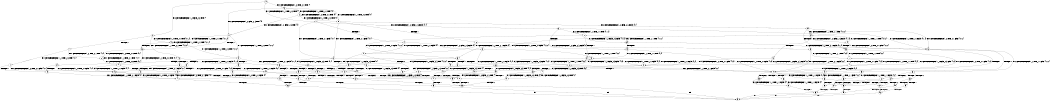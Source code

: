 digraph BCG {
size = "7, 10.5";
center = TRUE;
node [shape = circle];
0 [peripheries = 2];
0 -> 1 [label = "EX !1 !ATOMIC_EXCH_BRANCH (1, +1, TRUE, +0, 2, TRUE) !{}"];
0 -> 2 [label = "EX !2 !ATOMIC_EXCH_BRANCH (1, +0, FALSE, +0, 3, TRUE) !{}"];
0 -> 3 [label = "EX !0 !ATOMIC_EXCH_BRANCH (1, +0, TRUE, +0, 1, TRUE) !{}"];
1 -> 4 [label = "TERMINATE !1"];
1 -> 5 [label = "EX !2 !ATOMIC_EXCH_BRANCH (1, +0, FALSE, +0, 3, FALSE) !{0, 1}"];
1 -> 6 [label = "EX !0 !ATOMIC_EXCH_BRANCH (1, +0, TRUE, +0, 1, FALSE) !{0, 1}"];
2 -> 7 [label = "TERMINATE !2"];
2 -> 8 [label = "EX !1 !ATOMIC_EXCH_BRANCH (1, +1, TRUE, +0, 2, TRUE) !{0, 1, 2}"];
2 -> 9 [label = "EX !0 !ATOMIC_EXCH_BRANCH (1, +0, TRUE, +0, 1, TRUE) !{0, 1, 2}"];
3 -> 10 [label = "EX !1 !ATOMIC_EXCH_BRANCH (1, +1, TRUE, +0, 2, TRUE) !{0}"];
3 -> 11 [label = "EX !2 !ATOMIC_EXCH_BRANCH (1, +0, FALSE, +0, 3, TRUE) !{0}"];
3 -> 12 [label = "EX !0 !ATOMIC_EXCH_BRANCH (1, +0, TRUE, +0, 1, TRUE) !{0}"];
4 -> 13 [label = "EX !2 !ATOMIC_EXCH_BRANCH (1, +0, FALSE, +0, 3, FALSE) !{0}"];
4 -> 14 [label = "EX !0 !ATOMIC_EXCH_BRANCH (1, +0, TRUE, +0, 1, FALSE) !{0}"];
5 -> 15 [label = "TERMINATE !1"];
5 -> 16 [label = "EX !0 !ATOMIC_EXCH_BRANCH (1, +0, TRUE, +0, 1, FALSE) !{0, 1, 2}"];
5 -> 17 [label = "EX !2 !ATOMIC_EXCH_BRANCH (1, +1, TRUE, +1, 1, TRUE) !{0, 1, 2}"];
6 -> 18 [label = "TERMINATE !1"];
6 -> 19 [label = "TERMINATE !0"];
6 -> 20 [label = "EX !2 !ATOMIC_EXCH_BRANCH (1, +0, FALSE, +0, 3, TRUE) !{0, 1}"];
7 -> 21 [label = "EX !1 !ATOMIC_EXCH_BRANCH (1, +1, TRUE, +0, 2, TRUE) !{0, 1}"];
7 -> 22 [label = "EX !0 !ATOMIC_EXCH_BRANCH (1, +0, TRUE, +0, 1, TRUE) !{0, 1}"];
8 -> 23 [label = "TERMINATE !1"];
8 -> 24 [label = "TERMINATE !2"];
8 -> 25 [label = "EX !0 !ATOMIC_EXCH_BRANCH (1, +0, TRUE, +0, 1, FALSE) !{0, 1, 2}"];
9 -> 26 [label = "TERMINATE !2"];
9 -> 27 [label = "EX !1 !ATOMIC_EXCH_BRANCH (1, +1, TRUE, +0, 2, TRUE) !{0, 1, 2}"];
9 -> 9 [label = "EX !0 !ATOMIC_EXCH_BRANCH (1, +0, TRUE, +0, 1, TRUE) !{0, 1, 2}"];
10 -> 28 [label = "TERMINATE !1"];
10 -> 29 [label = "EX !2 !ATOMIC_EXCH_BRANCH (1, +0, FALSE, +0, 3, FALSE) !{0, 1}"];
10 -> 6 [label = "EX !0 !ATOMIC_EXCH_BRANCH (1, +0, TRUE, +0, 1, FALSE) !{0, 1}"];
11 -> 26 [label = "TERMINATE !2"];
11 -> 27 [label = "EX !1 !ATOMIC_EXCH_BRANCH (1, +1, TRUE, +0, 2, TRUE) !{0, 1, 2}"];
11 -> 9 [label = "EX !0 !ATOMIC_EXCH_BRANCH (1, +0, TRUE, +0, 1, TRUE) !{0, 1, 2}"];
12 -> 10 [label = "EX !1 !ATOMIC_EXCH_BRANCH (1, +1, TRUE, +0, 2, TRUE) !{0}"];
12 -> 11 [label = "EX !2 !ATOMIC_EXCH_BRANCH (1, +0, FALSE, +0, 3, TRUE) !{0}"];
12 -> 12 [label = "EX !0 !ATOMIC_EXCH_BRANCH (1, +0, TRUE, +0, 1, TRUE) !{0}"];
13 -> 30 [label = "EX !0 !ATOMIC_EXCH_BRANCH (1, +0, TRUE, +0, 1, FALSE) !{0, 2}"];
13 -> 31 [label = "EX !2 !ATOMIC_EXCH_BRANCH (1, +1, TRUE, +1, 1, TRUE) !{0, 2}"];
14 -> 32 [label = "TERMINATE !0"];
14 -> 33 [label = "EX !2 !ATOMIC_EXCH_BRANCH (1, +0, FALSE, +0, 3, TRUE) !{0}"];
15 -> 30 [label = "EX !0 !ATOMIC_EXCH_BRANCH (1, +0, TRUE, +0, 1, FALSE) !{0, 2}"];
15 -> 31 [label = "EX !2 !ATOMIC_EXCH_BRANCH (1, +1, TRUE, +1, 1, TRUE) !{0, 2}"];
16 -> 34 [label = "TERMINATE !1"];
16 -> 35 [label = "TERMINATE !0"];
16 -> 36 [label = "EX !2 !ATOMIC_EXCH_BRANCH (1, +1, TRUE, +1, 1, FALSE) !{0, 1, 2}"];
17 -> 37 [label = "TERMINATE !1"];
17 -> 38 [label = "EX !0 !ATOMIC_EXCH_BRANCH (1, +0, TRUE, +0, 1, FALSE) !{0, 1, 2}"];
17 -> 39 [label = "EX !2 !ATOMIC_EXCH_BRANCH (1, +0, FALSE, +0, 3, FALSE) !{0, 1, 2}"];
18 -> 32 [label = "TERMINATE !0"];
18 -> 33 [label = "EX !2 !ATOMIC_EXCH_BRANCH (1, +0, FALSE, +0, 3, TRUE) !{0}"];
19 -> 40 [label = "TERMINATE !1"];
19 -> 41 [label = "EX !2 !ATOMIC_EXCH_BRANCH (1, +0, FALSE, +0, 3, TRUE) !{1}"];
20 -> 42 [label = "TERMINATE !1"];
20 -> 43 [label = "TERMINATE !2"];
20 -> 44 [label = "TERMINATE !0"];
21 -> 45 [label = "TERMINATE !1"];
21 -> 46 [label = "EX !0 !ATOMIC_EXCH_BRANCH (1, +0, TRUE, +0, 1, FALSE) !{0, 1}"];
22 -> 47 [label = "EX !1 !ATOMIC_EXCH_BRANCH (1, +1, TRUE, +0, 2, TRUE) !{0, 1}"];
22 -> 22 [label = "EX !0 !ATOMIC_EXCH_BRANCH (1, +0, TRUE, +0, 1, TRUE) !{0, 1}"];
23 -> 48 [label = "TERMINATE !2"];
23 -> 49 [label = "EX !0 !ATOMIC_EXCH_BRANCH (1, +0, TRUE, +0, 1, FALSE) !{0, 2}"];
24 -> 45 [label = "TERMINATE !1"];
24 -> 46 [label = "EX !0 !ATOMIC_EXCH_BRANCH (1, +0, TRUE, +0, 1, FALSE) !{0, 1}"];
25 -> 42 [label = "TERMINATE !1"];
25 -> 43 [label = "TERMINATE !2"];
25 -> 44 [label = "TERMINATE !0"];
26 -> 47 [label = "EX !1 !ATOMIC_EXCH_BRANCH (1, +1, TRUE, +0, 2, TRUE) !{0, 1}"];
26 -> 22 [label = "EX !0 !ATOMIC_EXCH_BRANCH (1, +0, TRUE, +0, 1, TRUE) !{0, 1}"];
27 -> 50 [label = "TERMINATE !1"];
27 -> 51 [label = "TERMINATE !2"];
27 -> 25 [label = "EX !0 !ATOMIC_EXCH_BRANCH (1, +0, TRUE, +0, 1, FALSE) !{0, 1, 2}"];
28 -> 52 [label = "EX !2 !ATOMIC_EXCH_BRANCH (1, +0, FALSE, +0, 3, FALSE) !{0}"];
28 -> 14 [label = "EX !0 !ATOMIC_EXCH_BRANCH (1, +0, TRUE, +0, 1, FALSE) !{0}"];
29 -> 53 [label = "TERMINATE !1"];
29 -> 54 [label = "EX !2 !ATOMIC_EXCH_BRANCH (1, +1, TRUE, +1, 1, TRUE) !{0, 1, 2}"];
29 -> 16 [label = "EX !0 !ATOMIC_EXCH_BRANCH (1, +0, TRUE, +0, 1, FALSE) !{0, 1, 2}"];
30 -> 55 [label = "TERMINATE !0"];
30 -> 56 [label = "EX !2 !ATOMIC_EXCH_BRANCH (1, +1, TRUE, +1, 1, FALSE) !{0, 2}"];
31 -> 57 [label = "EX !0 !ATOMIC_EXCH_BRANCH (1, +0, TRUE, +0, 1, FALSE) !{0, 2}"];
31 -> 58 [label = "EX !2 !ATOMIC_EXCH_BRANCH (1, +0, FALSE, +0, 3, FALSE) !{0, 2}"];
32 -> 59 [label = "EX !2 !ATOMIC_EXCH_BRANCH (1, +0, FALSE, +0, 3, TRUE) !{}"];
33 -> 60 [label = "TERMINATE !2"];
33 -> 61 [label = "TERMINATE !0"];
34 -> 55 [label = "TERMINATE !0"];
34 -> 56 [label = "EX !2 !ATOMIC_EXCH_BRANCH (1, +1, TRUE, +1, 1, FALSE) !{0, 2}"];
35 -> 62 [label = "TERMINATE !1"];
35 -> 63 [label = "EX !2 !ATOMIC_EXCH_BRANCH (1, +1, TRUE, +1, 1, FALSE) !{1, 2}"];
36 -> 64 [label = "TERMINATE !1"];
36 -> 65 [label = "TERMINATE !2"];
36 -> 66 [label = "TERMINATE !0"];
37 -> 57 [label = "EX !0 !ATOMIC_EXCH_BRANCH (1, +0, TRUE, +0, 1, FALSE) !{0, 2}"];
37 -> 58 [label = "EX !2 !ATOMIC_EXCH_BRANCH (1, +0, FALSE, +0, 3, FALSE) !{0, 2}"];
38 -> 67 [label = "TERMINATE !1"];
38 -> 68 [label = "TERMINATE !0"];
38 -> 69 [label = "EX !2 !ATOMIC_EXCH_BRANCH (1, +0, FALSE, +0, 3, TRUE) !{0, 1, 2}"];
39 -> 15 [label = "TERMINATE !1"];
39 -> 16 [label = "EX !0 !ATOMIC_EXCH_BRANCH (1, +0, TRUE, +0, 1, FALSE) !{0, 1, 2}"];
39 -> 17 [label = "EX !2 !ATOMIC_EXCH_BRANCH (1, +1, TRUE, +1, 1, TRUE) !{0, 1, 2}"];
40 -> 59 [label = "EX !2 !ATOMIC_EXCH_BRANCH (1, +0, FALSE, +0, 3, TRUE) !{}"];
41 -> 70 [label = "TERMINATE !1"];
41 -> 71 [label = "TERMINATE !2"];
42 -> 60 [label = "TERMINATE !2"];
42 -> 61 [label = "TERMINATE !0"];
43 -> 72 [label = "TERMINATE !1"];
43 -> 73 [label = "TERMINATE !0"];
44 -> 70 [label = "TERMINATE !1"];
44 -> 71 [label = "TERMINATE !2"];
45 -> 74 [label = "EX !0 !ATOMIC_EXCH_BRANCH (1, +0, TRUE, +0, 1, FALSE) !{0}"];
46 -> 72 [label = "TERMINATE !1"];
46 -> 73 [label = "TERMINATE !0"];
47 -> 75 [label = "TERMINATE !1"];
47 -> 46 [label = "EX !0 !ATOMIC_EXCH_BRANCH (1, +0, TRUE, +0, 1, FALSE) !{0, 1}"];
48 -> 74 [label = "EX !0 !ATOMIC_EXCH_BRANCH (1, +0, TRUE, +0, 1, FALSE) !{0}"];
49 -> 60 [label = "TERMINATE !2"];
49 -> 61 [label = "TERMINATE !0"];
50 -> 76 [label = "TERMINATE !2"];
50 -> 49 [label = "EX !0 !ATOMIC_EXCH_BRANCH (1, +0, TRUE, +0, 1, FALSE) !{0, 2}"];
51 -> 75 [label = "TERMINATE !1"];
51 -> 46 [label = "EX !0 !ATOMIC_EXCH_BRANCH (1, +0, TRUE, +0, 1, FALSE) !{0, 1}"];
52 -> 77 [label = "EX !2 !ATOMIC_EXCH_BRANCH (1, +1, TRUE, +1, 1, TRUE) !{0, 2}"];
52 -> 30 [label = "EX !0 !ATOMIC_EXCH_BRANCH (1, +0, TRUE, +0, 1, FALSE) !{0, 2}"];
53 -> 77 [label = "EX !2 !ATOMIC_EXCH_BRANCH (1, +1, TRUE, +1, 1, TRUE) !{0, 2}"];
53 -> 30 [label = "EX !0 !ATOMIC_EXCH_BRANCH (1, +0, TRUE, +0, 1, FALSE) !{0, 2}"];
54 -> 78 [label = "TERMINATE !1"];
54 -> 79 [label = "EX !2 !ATOMIC_EXCH_BRANCH (1, +0, FALSE, +0, 3, FALSE) !{0, 1, 2}"];
54 -> 38 [label = "EX !0 !ATOMIC_EXCH_BRANCH (1, +0, TRUE, +0, 1, FALSE) !{0, 1, 2}"];
55 -> 80 [label = "EX !2 !ATOMIC_EXCH_BRANCH (1, +1, TRUE, +1, 1, FALSE) !{2}"];
56 -> 81 [label = "TERMINATE !2"];
56 -> 82 [label = "TERMINATE !0"];
57 -> 83 [label = "TERMINATE !0"];
57 -> 84 [label = "EX !2 !ATOMIC_EXCH_BRANCH (1, +0, FALSE, +0, 3, TRUE) !{0, 2}"];
58 -> 30 [label = "EX !0 !ATOMIC_EXCH_BRANCH (1, +0, TRUE, +0, 1, FALSE) !{0, 2}"];
58 -> 31 [label = "EX !2 !ATOMIC_EXCH_BRANCH (1, +1, TRUE, +1, 1, TRUE) !{0, 2}"];
59 -> 85 [label = "TERMINATE !2"];
60 -> 86 [label = "TERMINATE !0"];
61 -> 85 [label = "TERMINATE !2"];
62 -> 80 [label = "EX !2 !ATOMIC_EXCH_BRANCH (1, +1, TRUE, +1, 1, FALSE) !{2}"];
63 -> 87 [label = "TERMINATE !1"];
63 -> 88 [label = "TERMINATE !2"];
64 -> 81 [label = "TERMINATE !2"];
64 -> 82 [label = "TERMINATE !0"];
65 -> 89 [label = "TERMINATE !1"];
65 -> 90 [label = "TERMINATE !0"];
66 -> 87 [label = "TERMINATE !1"];
66 -> 88 [label = "TERMINATE !2"];
67 -> 83 [label = "TERMINATE !0"];
67 -> 84 [label = "EX !2 !ATOMIC_EXCH_BRANCH (1, +0, FALSE, +0, 3, TRUE) !{0, 2}"];
68 -> 91 [label = "TERMINATE !1"];
68 -> 92 [label = "EX !2 !ATOMIC_EXCH_BRANCH (1, +0, FALSE, +0, 3, TRUE) !{1, 2}"];
69 -> 42 [label = "TERMINATE !1"];
69 -> 43 [label = "TERMINATE !2"];
69 -> 44 [label = "TERMINATE !0"];
70 -> 85 [label = "TERMINATE !2"];
71 -> 93 [label = "TERMINATE !1"];
72 -> 86 [label = "TERMINATE !0"];
73 -> 93 [label = "TERMINATE !1"];
74 -> 86 [label = "TERMINATE !0"];
75 -> 74 [label = "EX !0 !ATOMIC_EXCH_BRANCH (1, +0, TRUE, +0, 1, FALSE) !{0}"];
76 -> 74 [label = "EX !0 !ATOMIC_EXCH_BRANCH (1, +0, TRUE, +0, 1, FALSE) !{0}"];
77 -> 94 [label = "EX !2 !ATOMIC_EXCH_BRANCH (1, +0, FALSE, +0, 3, FALSE) !{0, 2}"];
77 -> 57 [label = "EX !0 !ATOMIC_EXCH_BRANCH (1, +0, TRUE, +0, 1, FALSE) !{0, 2}"];
78 -> 94 [label = "EX !2 !ATOMIC_EXCH_BRANCH (1, +0, FALSE, +0, 3, FALSE) !{0, 2}"];
78 -> 57 [label = "EX !0 !ATOMIC_EXCH_BRANCH (1, +0, TRUE, +0, 1, FALSE) !{0, 2}"];
79 -> 53 [label = "TERMINATE !1"];
79 -> 54 [label = "EX !2 !ATOMIC_EXCH_BRANCH (1, +1, TRUE, +1, 1, TRUE) !{0, 1, 2}"];
79 -> 16 [label = "EX !0 !ATOMIC_EXCH_BRANCH (1, +0, TRUE, +0, 1, FALSE) !{0, 1, 2}"];
80 -> 95 [label = "TERMINATE !2"];
81 -> 96 [label = "TERMINATE !0"];
82 -> 95 [label = "TERMINATE !2"];
83 -> 97 [label = "EX !2 !ATOMIC_EXCH_BRANCH (1, +0, FALSE, +0, 3, TRUE) !{2}"];
84 -> 60 [label = "TERMINATE !2"];
84 -> 61 [label = "TERMINATE !0"];
85 -> 98 [label = "exit"];
86 -> 98 [label = "exit"];
87 -> 95 [label = "TERMINATE !2"];
88 -> 99 [label = "TERMINATE !1"];
89 -> 96 [label = "TERMINATE !0"];
90 -> 99 [label = "TERMINATE !1"];
91 -> 97 [label = "EX !2 !ATOMIC_EXCH_BRANCH (1, +0, FALSE, +0, 3, TRUE) !{2}"];
92 -> 70 [label = "TERMINATE !1"];
92 -> 71 [label = "TERMINATE !2"];
93 -> 98 [label = "exit"];
94 -> 77 [label = "EX !2 !ATOMIC_EXCH_BRANCH (1, +1, TRUE, +1, 1, TRUE) !{0, 2}"];
94 -> 30 [label = "EX !0 !ATOMIC_EXCH_BRANCH (1, +0, TRUE, +0, 1, FALSE) !{0, 2}"];
95 -> 98 [label = "exit"];
96 -> 98 [label = "exit"];
97 -> 85 [label = "TERMINATE !2"];
99 -> 98 [label = "exit"];
}
